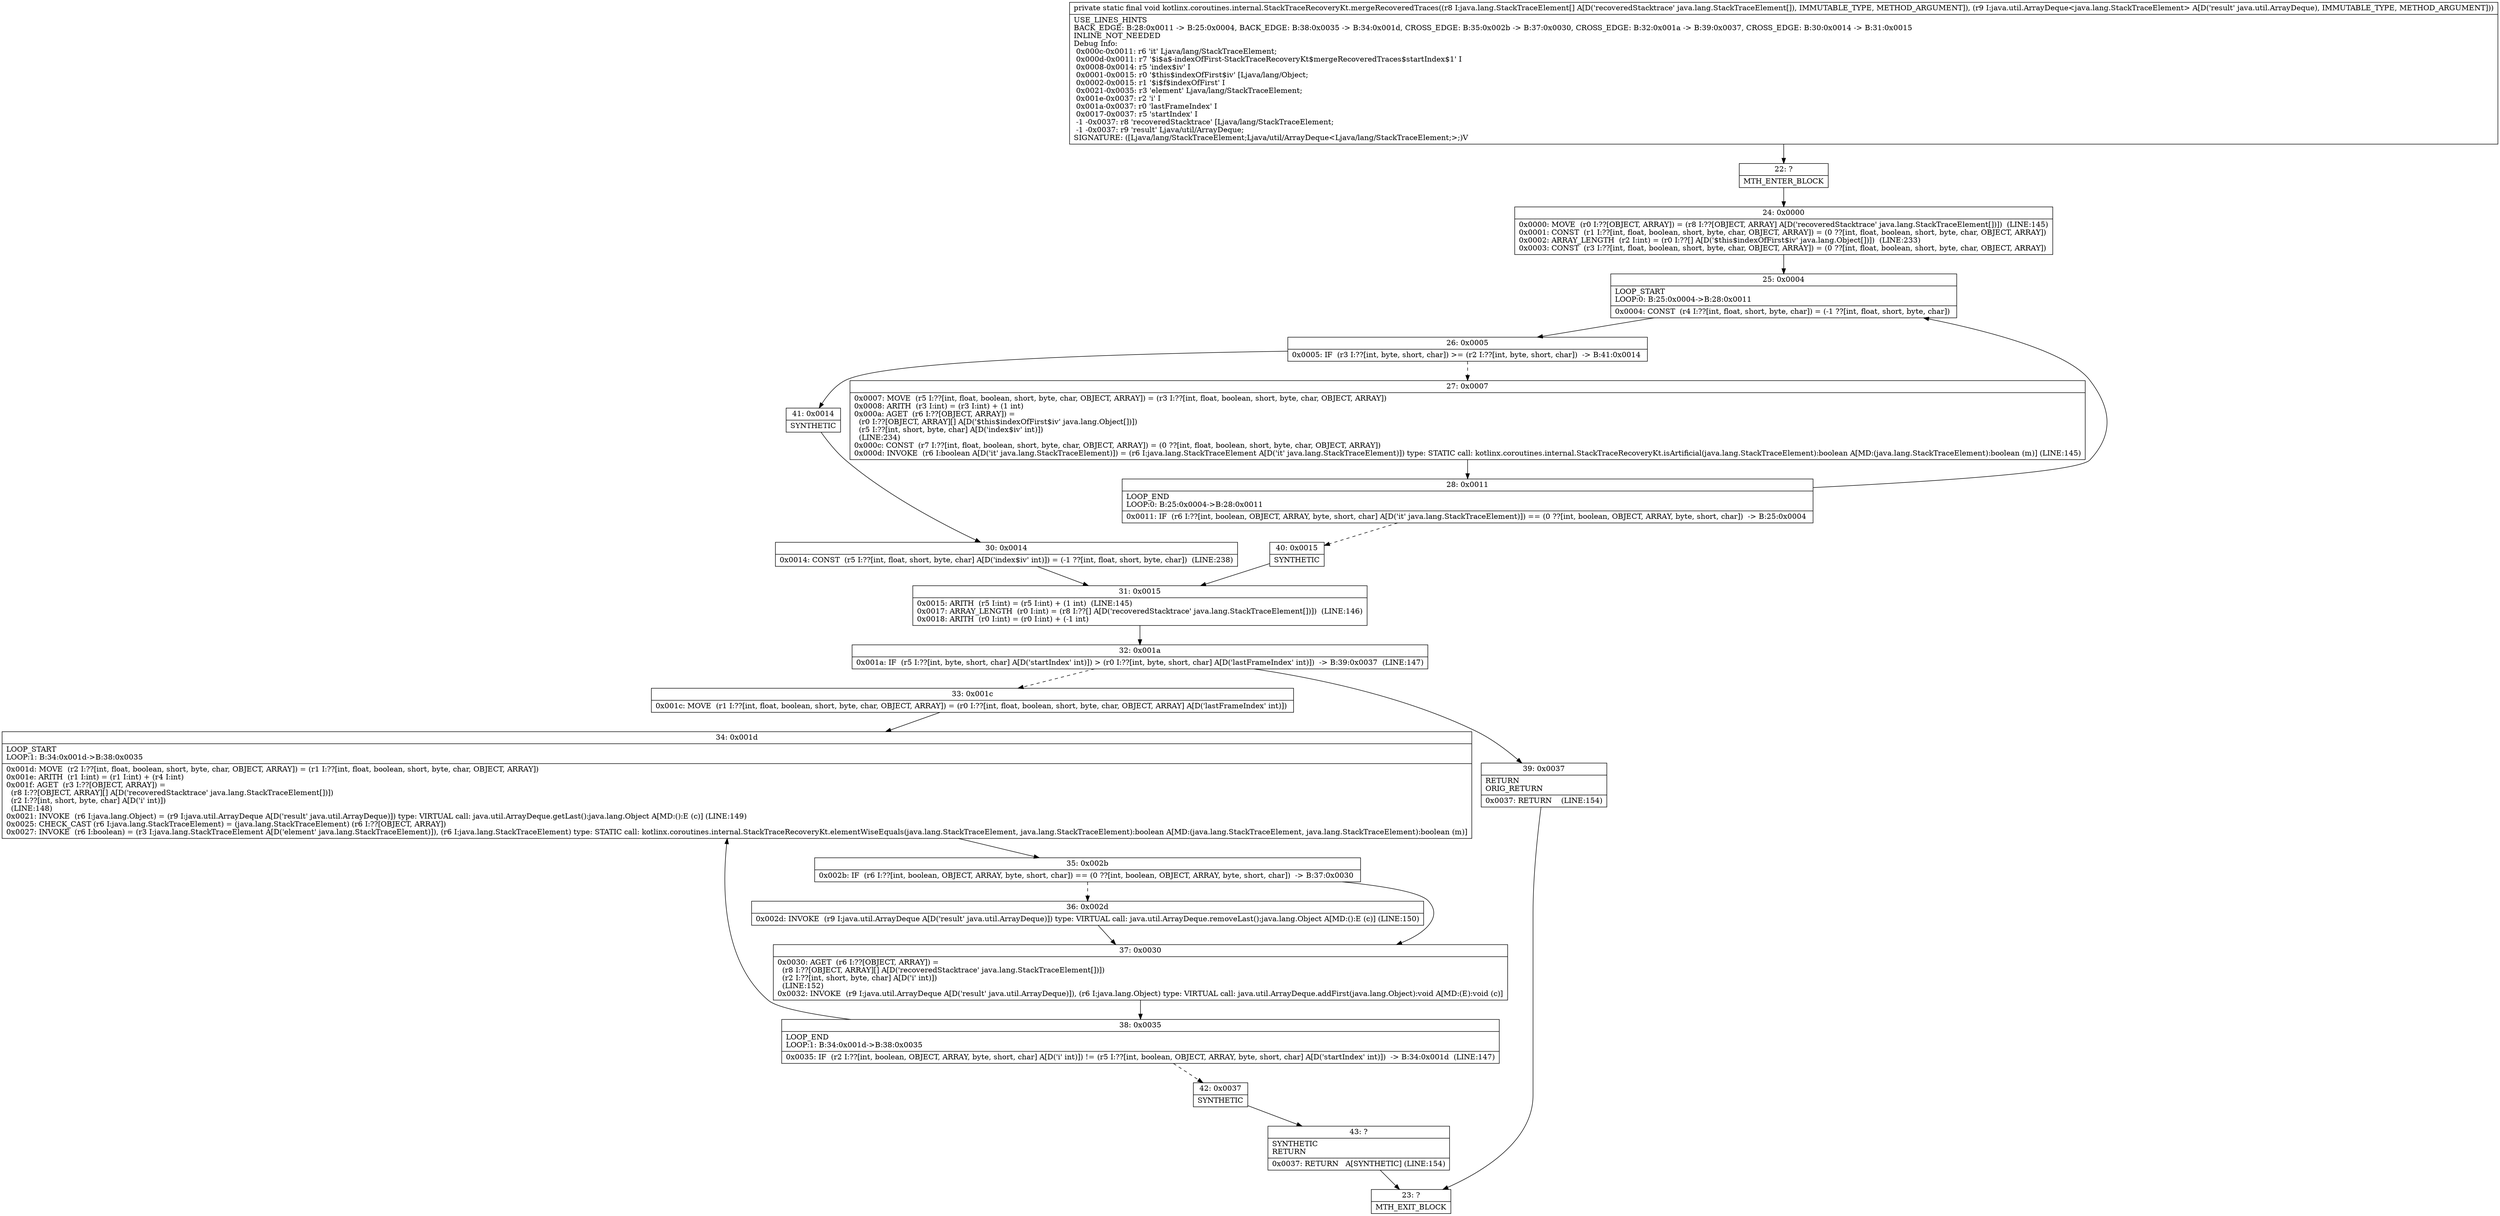 digraph "CFG forkotlinx.coroutines.internal.StackTraceRecoveryKt.mergeRecoveredTraces([Ljava\/lang\/StackTraceElement;Ljava\/util\/ArrayDeque;)V" {
Node_22 [shape=record,label="{22\:\ ?|MTH_ENTER_BLOCK\l}"];
Node_24 [shape=record,label="{24\:\ 0x0000|0x0000: MOVE  (r0 I:??[OBJECT, ARRAY]) = (r8 I:??[OBJECT, ARRAY] A[D('recoveredStacktrace' java.lang.StackTraceElement[])])  (LINE:145)\l0x0001: CONST  (r1 I:??[int, float, boolean, short, byte, char, OBJECT, ARRAY]) = (0 ??[int, float, boolean, short, byte, char, OBJECT, ARRAY]) \l0x0002: ARRAY_LENGTH  (r2 I:int) = (r0 I:??[] A[D('$this$indexOfFirst$iv' java.lang.Object[])])  (LINE:233)\l0x0003: CONST  (r3 I:??[int, float, boolean, short, byte, char, OBJECT, ARRAY]) = (0 ??[int, float, boolean, short, byte, char, OBJECT, ARRAY]) \l}"];
Node_25 [shape=record,label="{25\:\ 0x0004|LOOP_START\lLOOP:0: B:25:0x0004\-\>B:28:0x0011\l|0x0004: CONST  (r4 I:??[int, float, short, byte, char]) = (\-1 ??[int, float, short, byte, char]) \l}"];
Node_26 [shape=record,label="{26\:\ 0x0005|0x0005: IF  (r3 I:??[int, byte, short, char]) \>= (r2 I:??[int, byte, short, char])  \-\> B:41:0x0014 \l}"];
Node_27 [shape=record,label="{27\:\ 0x0007|0x0007: MOVE  (r5 I:??[int, float, boolean, short, byte, char, OBJECT, ARRAY]) = (r3 I:??[int, float, boolean, short, byte, char, OBJECT, ARRAY]) \l0x0008: ARITH  (r3 I:int) = (r3 I:int) + (1 int) \l0x000a: AGET  (r6 I:??[OBJECT, ARRAY]) = \l  (r0 I:??[OBJECT, ARRAY][] A[D('$this$indexOfFirst$iv' java.lang.Object[])])\l  (r5 I:??[int, short, byte, char] A[D('index$iv' int)])\l  (LINE:234)\l0x000c: CONST  (r7 I:??[int, float, boolean, short, byte, char, OBJECT, ARRAY]) = (0 ??[int, float, boolean, short, byte, char, OBJECT, ARRAY]) \l0x000d: INVOKE  (r6 I:boolean A[D('it' java.lang.StackTraceElement)]) = (r6 I:java.lang.StackTraceElement A[D('it' java.lang.StackTraceElement)]) type: STATIC call: kotlinx.coroutines.internal.StackTraceRecoveryKt.isArtificial(java.lang.StackTraceElement):boolean A[MD:(java.lang.StackTraceElement):boolean (m)] (LINE:145)\l}"];
Node_28 [shape=record,label="{28\:\ 0x0011|LOOP_END\lLOOP:0: B:25:0x0004\-\>B:28:0x0011\l|0x0011: IF  (r6 I:??[int, boolean, OBJECT, ARRAY, byte, short, char] A[D('it' java.lang.StackTraceElement)]) == (0 ??[int, boolean, OBJECT, ARRAY, byte, short, char])  \-\> B:25:0x0004 \l}"];
Node_40 [shape=record,label="{40\:\ 0x0015|SYNTHETIC\l}"];
Node_31 [shape=record,label="{31\:\ 0x0015|0x0015: ARITH  (r5 I:int) = (r5 I:int) + (1 int)  (LINE:145)\l0x0017: ARRAY_LENGTH  (r0 I:int) = (r8 I:??[] A[D('recoveredStacktrace' java.lang.StackTraceElement[])])  (LINE:146)\l0x0018: ARITH  (r0 I:int) = (r0 I:int) + (\-1 int) \l}"];
Node_32 [shape=record,label="{32\:\ 0x001a|0x001a: IF  (r5 I:??[int, byte, short, char] A[D('startIndex' int)]) \> (r0 I:??[int, byte, short, char] A[D('lastFrameIndex' int)])  \-\> B:39:0x0037  (LINE:147)\l}"];
Node_33 [shape=record,label="{33\:\ 0x001c|0x001c: MOVE  (r1 I:??[int, float, boolean, short, byte, char, OBJECT, ARRAY]) = (r0 I:??[int, float, boolean, short, byte, char, OBJECT, ARRAY] A[D('lastFrameIndex' int)]) \l}"];
Node_34 [shape=record,label="{34\:\ 0x001d|LOOP_START\lLOOP:1: B:34:0x001d\-\>B:38:0x0035\l|0x001d: MOVE  (r2 I:??[int, float, boolean, short, byte, char, OBJECT, ARRAY]) = (r1 I:??[int, float, boolean, short, byte, char, OBJECT, ARRAY]) \l0x001e: ARITH  (r1 I:int) = (r1 I:int) + (r4 I:int) \l0x001f: AGET  (r3 I:??[OBJECT, ARRAY]) = \l  (r8 I:??[OBJECT, ARRAY][] A[D('recoveredStacktrace' java.lang.StackTraceElement[])])\l  (r2 I:??[int, short, byte, char] A[D('i' int)])\l  (LINE:148)\l0x0021: INVOKE  (r6 I:java.lang.Object) = (r9 I:java.util.ArrayDeque A[D('result' java.util.ArrayDeque)]) type: VIRTUAL call: java.util.ArrayDeque.getLast():java.lang.Object A[MD:():E (c)] (LINE:149)\l0x0025: CHECK_CAST (r6 I:java.lang.StackTraceElement) = (java.lang.StackTraceElement) (r6 I:??[OBJECT, ARRAY]) \l0x0027: INVOKE  (r6 I:boolean) = (r3 I:java.lang.StackTraceElement A[D('element' java.lang.StackTraceElement)]), (r6 I:java.lang.StackTraceElement) type: STATIC call: kotlinx.coroutines.internal.StackTraceRecoveryKt.elementWiseEquals(java.lang.StackTraceElement, java.lang.StackTraceElement):boolean A[MD:(java.lang.StackTraceElement, java.lang.StackTraceElement):boolean (m)]\l}"];
Node_35 [shape=record,label="{35\:\ 0x002b|0x002b: IF  (r6 I:??[int, boolean, OBJECT, ARRAY, byte, short, char]) == (0 ??[int, boolean, OBJECT, ARRAY, byte, short, char])  \-\> B:37:0x0030 \l}"];
Node_36 [shape=record,label="{36\:\ 0x002d|0x002d: INVOKE  (r9 I:java.util.ArrayDeque A[D('result' java.util.ArrayDeque)]) type: VIRTUAL call: java.util.ArrayDeque.removeLast():java.lang.Object A[MD:():E (c)] (LINE:150)\l}"];
Node_37 [shape=record,label="{37\:\ 0x0030|0x0030: AGET  (r6 I:??[OBJECT, ARRAY]) = \l  (r8 I:??[OBJECT, ARRAY][] A[D('recoveredStacktrace' java.lang.StackTraceElement[])])\l  (r2 I:??[int, short, byte, char] A[D('i' int)])\l  (LINE:152)\l0x0032: INVOKE  (r9 I:java.util.ArrayDeque A[D('result' java.util.ArrayDeque)]), (r6 I:java.lang.Object) type: VIRTUAL call: java.util.ArrayDeque.addFirst(java.lang.Object):void A[MD:(E):void (c)]\l}"];
Node_38 [shape=record,label="{38\:\ 0x0035|LOOP_END\lLOOP:1: B:34:0x001d\-\>B:38:0x0035\l|0x0035: IF  (r2 I:??[int, boolean, OBJECT, ARRAY, byte, short, char] A[D('i' int)]) != (r5 I:??[int, boolean, OBJECT, ARRAY, byte, short, char] A[D('startIndex' int)])  \-\> B:34:0x001d  (LINE:147)\l}"];
Node_42 [shape=record,label="{42\:\ 0x0037|SYNTHETIC\l}"];
Node_43 [shape=record,label="{43\:\ ?|SYNTHETIC\lRETURN\l|0x0037: RETURN   A[SYNTHETIC] (LINE:154)\l}"];
Node_23 [shape=record,label="{23\:\ ?|MTH_EXIT_BLOCK\l}"];
Node_39 [shape=record,label="{39\:\ 0x0037|RETURN\lORIG_RETURN\l|0x0037: RETURN    (LINE:154)\l}"];
Node_41 [shape=record,label="{41\:\ 0x0014|SYNTHETIC\l}"];
Node_30 [shape=record,label="{30\:\ 0x0014|0x0014: CONST  (r5 I:??[int, float, short, byte, char] A[D('index$iv' int)]) = (\-1 ??[int, float, short, byte, char])  (LINE:238)\l}"];
MethodNode[shape=record,label="{private static final void kotlinx.coroutines.internal.StackTraceRecoveryKt.mergeRecoveredTraces((r8 I:java.lang.StackTraceElement[] A[D('recoveredStacktrace' java.lang.StackTraceElement[]), IMMUTABLE_TYPE, METHOD_ARGUMENT]), (r9 I:java.util.ArrayDeque\<java.lang.StackTraceElement\> A[D('result' java.util.ArrayDeque), IMMUTABLE_TYPE, METHOD_ARGUMENT]))  | USE_LINES_HINTS\lBACK_EDGE: B:28:0x0011 \-\> B:25:0x0004, BACK_EDGE: B:38:0x0035 \-\> B:34:0x001d, CROSS_EDGE: B:35:0x002b \-\> B:37:0x0030, CROSS_EDGE: B:32:0x001a \-\> B:39:0x0037, CROSS_EDGE: B:30:0x0014 \-\> B:31:0x0015\lINLINE_NOT_NEEDED\lDebug Info:\l  0x000c\-0x0011: r6 'it' Ljava\/lang\/StackTraceElement;\l  0x000d\-0x0011: r7 '$i$a$\-indexOfFirst\-StackTraceRecoveryKt$mergeRecoveredTraces$startIndex$1' I\l  0x0008\-0x0014: r5 'index$iv' I\l  0x0001\-0x0015: r0 '$this$indexOfFirst$iv' [Ljava\/lang\/Object;\l  0x0002\-0x0015: r1 '$i$f$indexOfFirst' I\l  0x0021\-0x0035: r3 'element' Ljava\/lang\/StackTraceElement;\l  0x001e\-0x0037: r2 'i' I\l  0x001a\-0x0037: r0 'lastFrameIndex' I\l  0x0017\-0x0037: r5 'startIndex' I\l  \-1 \-0x0037: r8 'recoveredStacktrace' [Ljava\/lang\/StackTraceElement;\l  \-1 \-0x0037: r9 'result' Ljava\/util\/ArrayDeque;\lSIGNATURE: ([Ljava\/lang\/StackTraceElement;Ljava\/util\/ArrayDeque\<Ljava\/lang\/StackTraceElement;\>;)V\l}"];
MethodNode -> Node_22;Node_22 -> Node_24;
Node_24 -> Node_25;
Node_25 -> Node_26;
Node_26 -> Node_27[style=dashed];
Node_26 -> Node_41;
Node_27 -> Node_28;
Node_28 -> Node_25;
Node_28 -> Node_40[style=dashed];
Node_40 -> Node_31;
Node_31 -> Node_32;
Node_32 -> Node_33[style=dashed];
Node_32 -> Node_39;
Node_33 -> Node_34;
Node_34 -> Node_35;
Node_35 -> Node_36[style=dashed];
Node_35 -> Node_37;
Node_36 -> Node_37;
Node_37 -> Node_38;
Node_38 -> Node_34;
Node_38 -> Node_42[style=dashed];
Node_42 -> Node_43;
Node_43 -> Node_23;
Node_39 -> Node_23;
Node_41 -> Node_30;
Node_30 -> Node_31;
}

